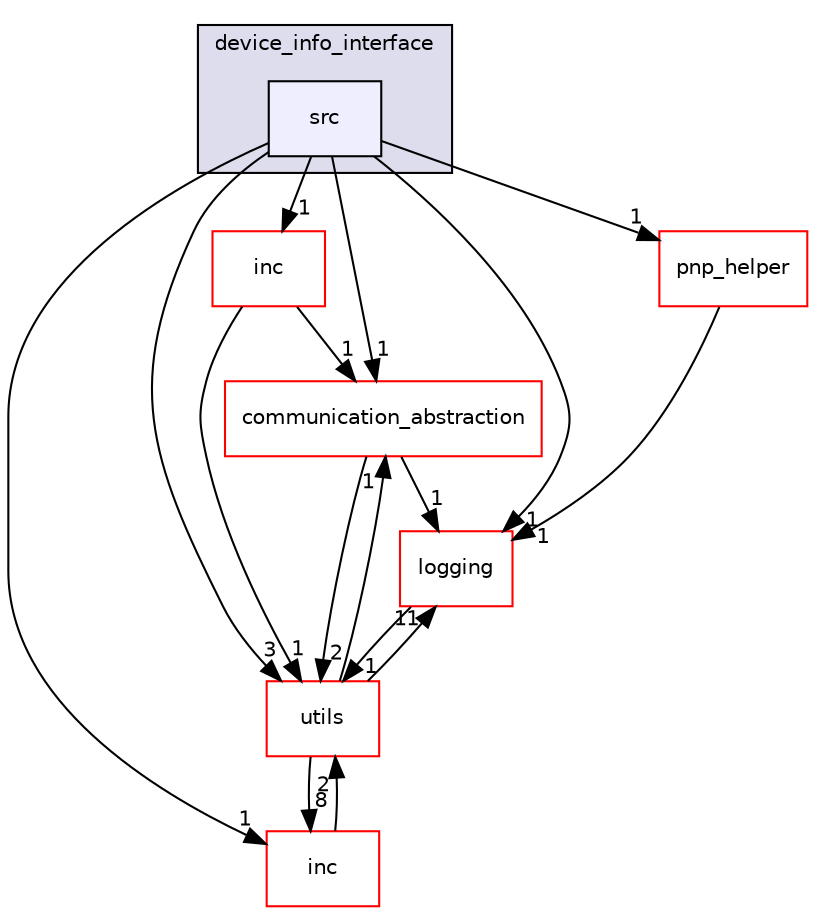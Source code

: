digraph "src/agent/device_info_interface/src" {
  compound=true
  node [ fontsize="10", fontname="Helvetica"];
  edge [ labelfontsize="10", labelfontname="Helvetica"];
  subgraph clusterdir_e3d296c571256e6c5ca8101fd31f4aad {
    graph [ bgcolor="#ddddee", pencolor="black", label="device_info_interface" fontname="Helvetica", fontsize="10", URL="dir_e3d296c571256e6c5ca8101fd31f4aad.html"]
  dir_34f03d29e0258c439930cbd9ddd49c7d [shape=box, label="src", style="filled", fillcolor="#eeeeff", pencolor="black", URL="dir_34f03d29e0258c439930cbd9ddd49c7d.html"];
  }
  dir_e15fd37e74420936e967b9dbc978d002 [shape=box label="inc" fillcolor="white" style="filled" color="red" URL="dir_e15fd37e74420936e967b9dbc978d002.html"];
  dir_6bc6ad22483805bbbda55258ad2a62ea [shape=box label="inc" fillcolor="white" style="filled" color="red" URL="dir_6bc6ad22483805bbbda55258ad2a62ea.html"];
  dir_6a7a80e3a28e47e18d71692aeda9df13 [shape=box label="communication_abstraction" fillcolor="white" style="filled" color="red" URL="dir_6a7a80e3a28e47e18d71692aeda9df13.html"];
  dir_b3320b59a4aa4a7431bc8488b87009bf [shape=box label="logging" fillcolor="white" style="filled" color="red" URL="dir_b3320b59a4aa4a7431bc8488b87009bf.html"];
  dir_313caf1132e152dd9b58bea13a4052ca [shape=box label="utils" fillcolor="white" style="filled" color="red" URL="dir_313caf1132e152dd9b58bea13a4052ca.html"];
  dir_885a5a7032c788277ffbb4b91a4ba16d [shape=box label="pnp_helper" fillcolor="white" style="filled" color="red" URL="dir_885a5a7032c788277ffbb4b91a4ba16d.html"];
  dir_e15fd37e74420936e967b9dbc978d002->dir_6a7a80e3a28e47e18d71692aeda9df13 [headlabel="1", labeldistance=1.5 headhref="dir_000026_000041.html"];
  dir_e15fd37e74420936e967b9dbc978d002->dir_313caf1132e152dd9b58bea13a4052ca [headlabel="1", labeldistance=1.5 headhref="dir_000026_000154.html"];
  dir_6bc6ad22483805bbbda55258ad2a62ea->dir_313caf1132e152dd9b58bea13a4052ca [headlabel="2", labeldistance=1.5 headhref="dir_000137_000154.html"];
  dir_6a7a80e3a28e47e18d71692aeda9df13->dir_b3320b59a4aa4a7431bc8488b87009bf [headlabel="1", labeldistance=1.5 headhref="dir_000041_000143.html"];
  dir_6a7a80e3a28e47e18d71692aeda9df13->dir_313caf1132e152dd9b58bea13a4052ca [headlabel="2", labeldistance=1.5 headhref="dir_000041_000154.html"];
  dir_b3320b59a4aa4a7431bc8488b87009bf->dir_313caf1132e152dd9b58bea13a4052ca [headlabel="1", labeldistance=1.5 headhref="dir_000143_000154.html"];
  dir_34f03d29e0258c439930cbd9ddd49c7d->dir_e15fd37e74420936e967b9dbc978d002 [headlabel="1", labeldistance=1.5 headhref="dir_000028_000026.html"];
  dir_34f03d29e0258c439930cbd9ddd49c7d->dir_6bc6ad22483805bbbda55258ad2a62ea [headlabel="1", labeldistance=1.5 headhref="dir_000028_000137.html"];
  dir_34f03d29e0258c439930cbd9ddd49c7d->dir_6a7a80e3a28e47e18d71692aeda9df13 [headlabel="1", labeldistance=1.5 headhref="dir_000028_000041.html"];
  dir_34f03d29e0258c439930cbd9ddd49c7d->dir_b3320b59a4aa4a7431bc8488b87009bf [headlabel="1", labeldistance=1.5 headhref="dir_000028_000143.html"];
  dir_34f03d29e0258c439930cbd9ddd49c7d->dir_313caf1132e152dd9b58bea13a4052ca [headlabel="3", labeldistance=1.5 headhref="dir_000028_000154.html"];
  dir_34f03d29e0258c439930cbd9ddd49c7d->dir_885a5a7032c788277ffbb4b91a4ba16d [headlabel="1", labeldistance=1.5 headhref="dir_000028_000029.html"];
  dir_313caf1132e152dd9b58bea13a4052ca->dir_6bc6ad22483805bbbda55258ad2a62ea [headlabel="8", labeldistance=1.5 headhref="dir_000154_000137.html"];
  dir_313caf1132e152dd9b58bea13a4052ca->dir_6a7a80e3a28e47e18d71692aeda9df13 [headlabel="1", labeldistance=1.5 headhref="dir_000154_000041.html"];
  dir_313caf1132e152dd9b58bea13a4052ca->dir_b3320b59a4aa4a7431bc8488b87009bf [headlabel="11", labeldistance=1.5 headhref="dir_000154_000143.html"];
  dir_885a5a7032c788277ffbb4b91a4ba16d->dir_b3320b59a4aa4a7431bc8488b87009bf [headlabel="1", labeldistance=1.5 headhref="dir_000029_000143.html"];
}
